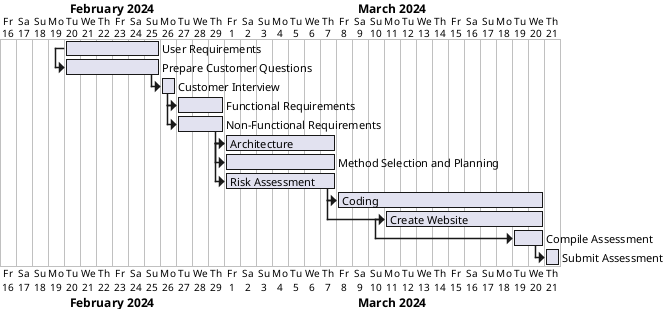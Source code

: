 @startgantt
[User Requirements] lasts 6 days
[Prepare Customer Questions] starts at [User Requirements]'s start and lasts 6 days
then [Customer Interview] lasts 1 day
then [Functional Requirements] lasts 3 days
[Non-Functional Requirements] starts at [Functional Requirements]'s start and lasts 3 days
then [Architecture] lasts 7 days
[Method Selection and Planning] starts at [Architecture]'s start and lasts 7 days
[Risk Assessment] starts at [Architecture]'s start and lasts 7 days
then [Coding] lasts 13 days
[Create Website] starts at [Coding]'s start and lasts 10 day
[Compile Assessment] starts at [Create Website]'s start and lasts 2 days
[Submit Assessment] starts at [Compile Assessment]'s end

Project starts 2024-02-16
[User Requirements] starts 2024-02-20
[Prepare Customer Questions] starts 2024-02-20
[Customer Interview] starts 2024-02-26
[Functional Requirements] starts 2024-02-27
[Non-Functional Requirements] starts 2024-02-27
[Architecture] starts 2024-03-01
[Method Selection and Planning] starts 2024-03-01
[Risk Assessment] starts 2024-03-01
[Coding] starts 2024-03-08
[Create Website] starts 2024-03-11
[Compile Assessment] starts 2024-03-19
[Submit Assessment] starts 2024-03-21
@endgantt
